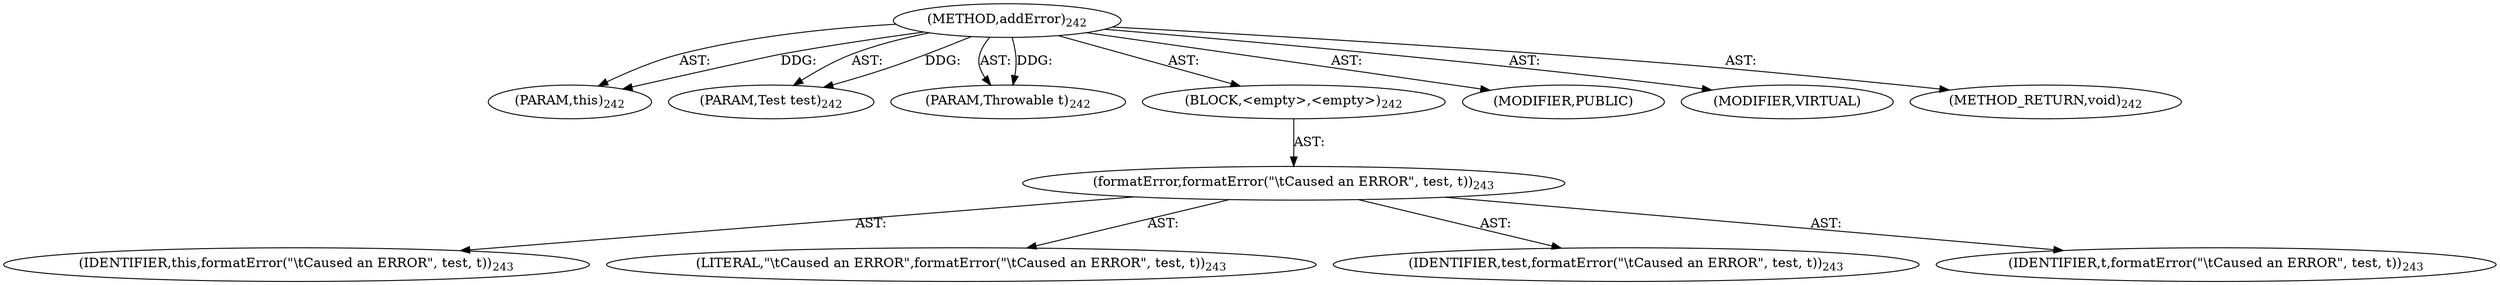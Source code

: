 digraph "addError" {  
"111669149706" [label = <(METHOD,addError)<SUB>242</SUB>> ]
"115964116995" [label = <(PARAM,this)<SUB>242</SUB>> ]
"115964117015" [label = <(PARAM,Test test)<SUB>242</SUB>> ]
"115964117016" [label = <(PARAM,Throwable t)<SUB>242</SUB>> ]
"25769803801" [label = <(BLOCK,&lt;empty&gt;,&lt;empty&gt;)<SUB>242</SUB>> ]
"30064771222" [label = <(formatError,formatError(&quot;\tCaused an ERROR&quot;, test, t))<SUB>243</SUB>> ]
"68719476739" [label = <(IDENTIFIER,this,formatError(&quot;\tCaused an ERROR&quot;, test, t))<SUB>243</SUB>> ]
"90194313243" [label = <(LITERAL,&quot;\tCaused an ERROR&quot;,formatError(&quot;\tCaused an ERROR&quot;, test, t))<SUB>243</SUB>> ]
"68719476844" [label = <(IDENTIFIER,test,formatError(&quot;\tCaused an ERROR&quot;, test, t))<SUB>243</SUB>> ]
"68719476845" [label = <(IDENTIFIER,t,formatError(&quot;\tCaused an ERROR&quot;, test, t))<SUB>243</SUB>> ]
"133143986205" [label = <(MODIFIER,PUBLIC)> ]
"133143986206" [label = <(MODIFIER,VIRTUAL)> ]
"128849018890" [label = <(METHOD_RETURN,void)<SUB>242</SUB>> ]
  "111669149706" -> "115964116995"  [ label = "AST: "] 
  "111669149706" -> "115964117015"  [ label = "AST: "] 
  "111669149706" -> "115964117016"  [ label = "AST: "] 
  "111669149706" -> "25769803801"  [ label = "AST: "] 
  "111669149706" -> "133143986205"  [ label = "AST: "] 
  "111669149706" -> "133143986206"  [ label = "AST: "] 
  "111669149706" -> "128849018890"  [ label = "AST: "] 
  "25769803801" -> "30064771222"  [ label = "AST: "] 
  "30064771222" -> "68719476739"  [ label = "AST: "] 
  "30064771222" -> "90194313243"  [ label = "AST: "] 
  "30064771222" -> "68719476844"  [ label = "AST: "] 
  "30064771222" -> "68719476845"  [ label = "AST: "] 
  "111669149706" -> "115964116995"  [ label = "DDG: "] 
  "111669149706" -> "115964117015"  [ label = "DDG: "] 
  "111669149706" -> "115964117016"  [ label = "DDG: "] 
}
